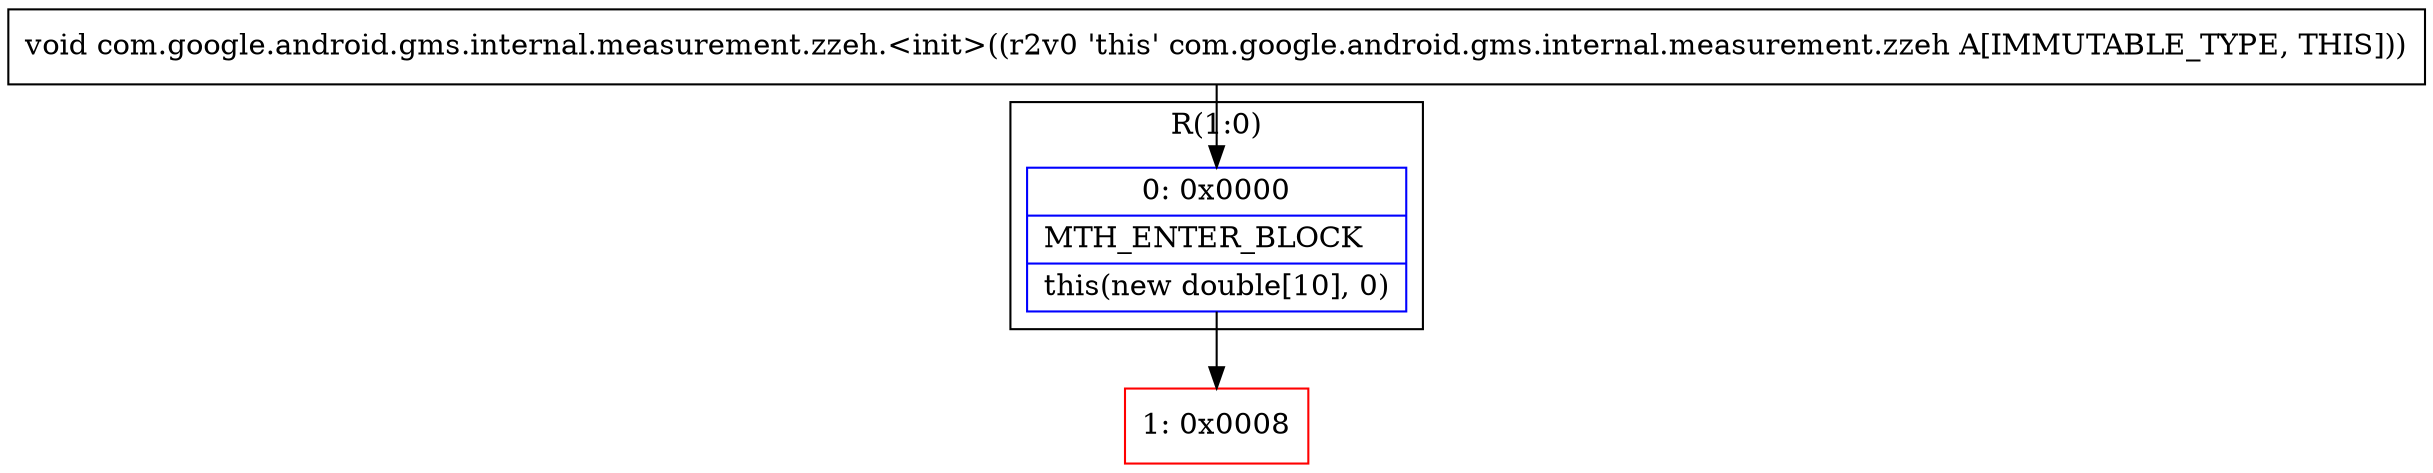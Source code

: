 digraph "CFG forcom.google.android.gms.internal.measurement.zzeh.\<init\>()V" {
subgraph cluster_Region_340783120 {
label = "R(1:0)";
node [shape=record,color=blue];
Node_0 [shape=record,label="{0\:\ 0x0000|MTH_ENTER_BLOCK\l|this(new double[10], 0)\l}"];
}
Node_1 [shape=record,color=red,label="{1\:\ 0x0008}"];
MethodNode[shape=record,label="{void com.google.android.gms.internal.measurement.zzeh.\<init\>((r2v0 'this' com.google.android.gms.internal.measurement.zzeh A[IMMUTABLE_TYPE, THIS])) }"];
MethodNode -> Node_0;
Node_0 -> Node_1;
}

